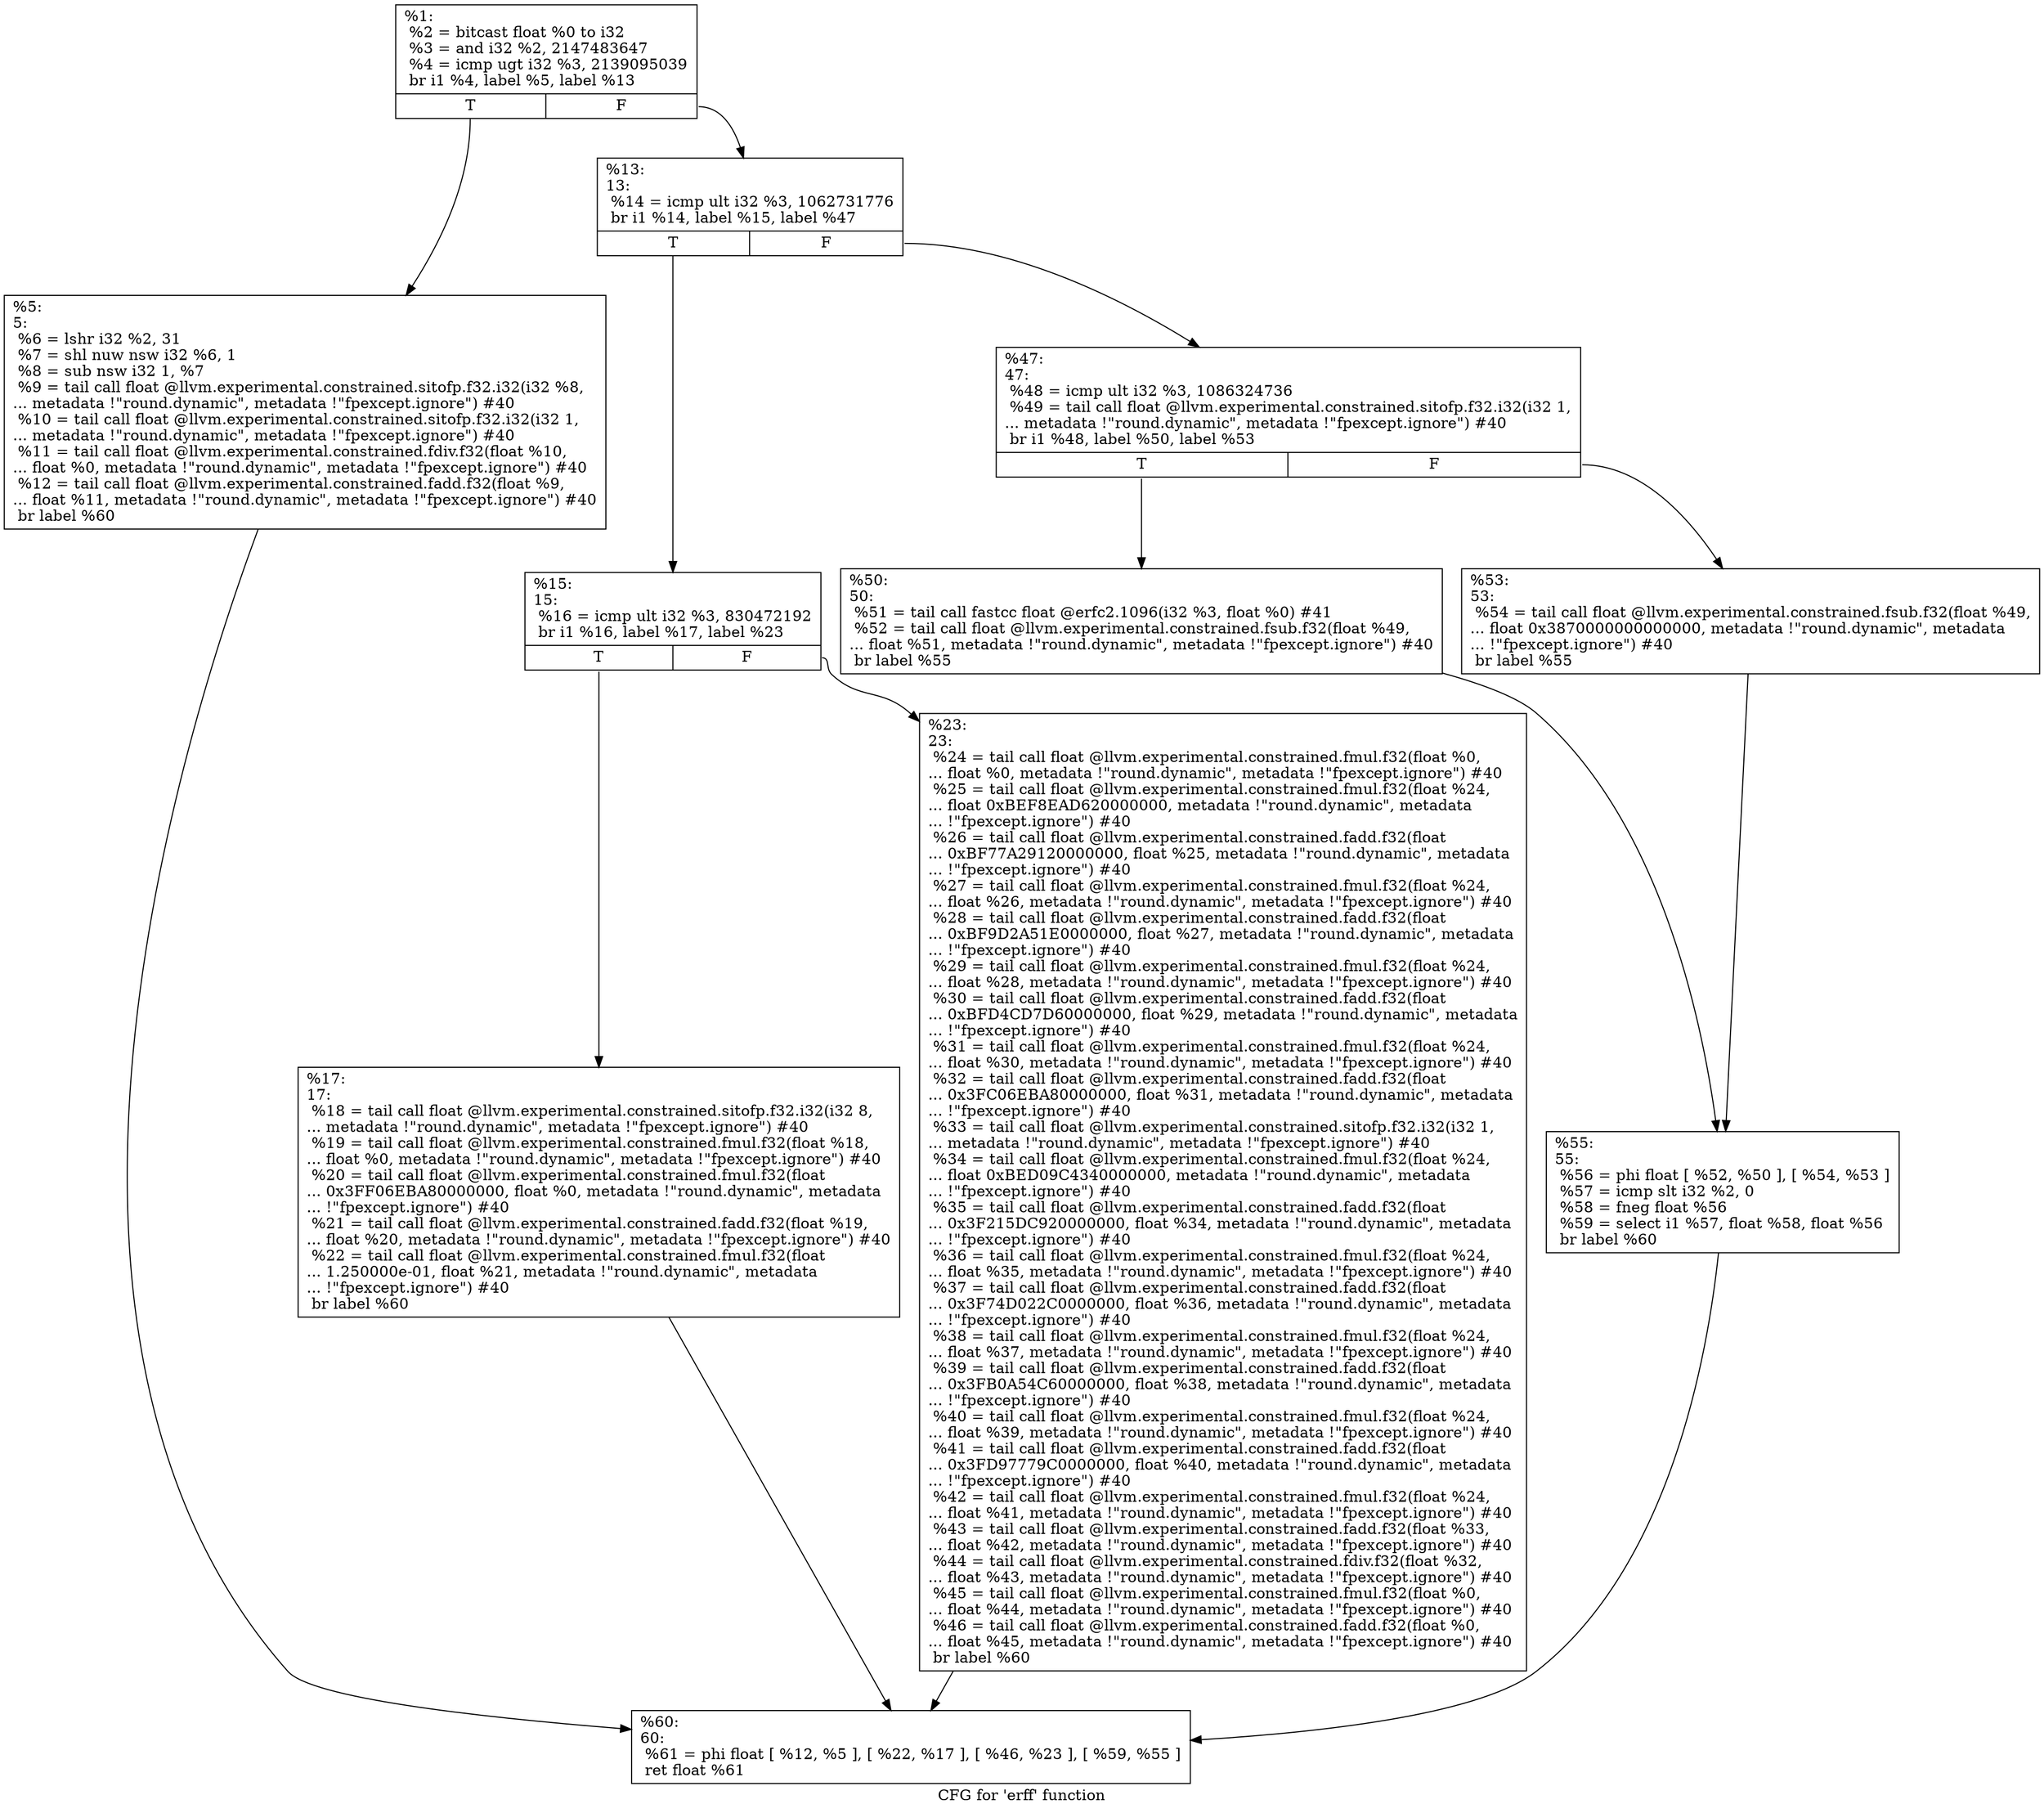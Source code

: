 digraph "CFG for 'erff' function" {
	label="CFG for 'erff' function";

	Node0x1f9a670 [shape=record,label="{%1:\l  %2 = bitcast float %0 to i32\l  %3 = and i32 %2, 2147483647\l  %4 = icmp ugt i32 %3, 2139095039\l  br i1 %4, label %5, label %13\l|{<s0>T|<s1>F}}"];
	Node0x1f9a670:s0 -> Node0x1f9a850;
	Node0x1f9a670:s1 -> Node0x1f9a8a0;
	Node0x1f9a850 [shape=record,label="{%5:\l5:                                                \l  %6 = lshr i32 %2, 31\l  %7 = shl nuw nsw i32 %6, 1\l  %8 = sub nsw i32 1, %7\l  %9 = tail call float @llvm.experimental.constrained.sitofp.f32.i32(i32 %8,\l... metadata !\"round.dynamic\", metadata !\"fpexcept.ignore\") #40\l  %10 = tail call float @llvm.experimental.constrained.sitofp.f32.i32(i32 1,\l... metadata !\"round.dynamic\", metadata !\"fpexcept.ignore\") #40\l  %11 = tail call float @llvm.experimental.constrained.fdiv.f32(float %10,\l... float %0, metadata !\"round.dynamic\", metadata !\"fpexcept.ignore\") #40\l  %12 = tail call float @llvm.experimental.constrained.fadd.f32(float %9,\l... float %11, metadata !\"round.dynamic\", metadata !\"fpexcept.ignore\") #40\l  br label %60\l}"];
	Node0x1f9a850 -> Node0x1f9ab20;
	Node0x1f9a8a0 [shape=record,label="{%13:\l13:                                               \l  %14 = icmp ult i32 %3, 1062731776\l  br i1 %14, label %15, label %47\l|{<s0>T|<s1>F}}"];
	Node0x1f9a8a0:s0 -> Node0x1f9a8f0;
	Node0x1f9a8a0:s1 -> Node0x1f9a9e0;
	Node0x1f9a8f0 [shape=record,label="{%15:\l15:                                               \l  %16 = icmp ult i32 %3, 830472192\l  br i1 %16, label %17, label %23\l|{<s0>T|<s1>F}}"];
	Node0x1f9a8f0:s0 -> Node0x1f9a940;
	Node0x1f9a8f0:s1 -> Node0x1f9a990;
	Node0x1f9a940 [shape=record,label="{%17:\l17:                                               \l  %18 = tail call float @llvm.experimental.constrained.sitofp.f32.i32(i32 8,\l... metadata !\"round.dynamic\", metadata !\"fpexcept.ignore\") #40\l  %19 = tail call float @llvm.experimental.constrained.fmul.f32(float %18,\l... float %0, metadata !\"round.dynamic\", metadata !\"fpexcept.ignore\") #40\l  %20 = tail call float @llvm.experimental.constrained.fmul.f32(float\l... 0x3FF06EBA80000000, float %0, metadata !\"round.dynamic\", metadata\l... !\"fpexcept.ignore\") #40\l  %21 = tail call float @llvm.experimental.constrained.fadd.f32(float %19,\l... float %20, metadata !\"round.dynamic\", metadata !\"fpexcept.ignore\") #40\l  %22 = tail call float @llvm.experimental.constrained.fmul.f32(float\l... 1.250000e-01, float %21, metadata !\"round.dynamic\", metadata\l... !\"fpexcept.ignore\") #40\l  br label %60\l}"];
	Node0x1f9a940 -> Node0x1f9ab20;
	Node0x1f9a990 [shape=record,label="{%23:\l23:                                               \l  %24 = tail call float @llvm.experimental.constrained.fmul.f32(float %0,\l... float %0, metadata !\"round.dynamic\", metadata !\"fpexcept.ignore\") #40\l  %25 = tail call float @llvm.experimental.constrained.fmul.f32(float %24,\l... float 0xBEF8EAD620000000, metadata !\"round.dynamic\", metadata\l... !\"fpexcept.ignore\") #40\l  %26 = tail call float @llvm.experimental.constrained.fadd.f32(float\l... 0xBF77A29120000000, float %25, metadata !\"round.dynamic\", metadata\l... !\"fpexcept.ignore\") #40\l  %27 = tail call float @llvm.experimental.constrained.fmul.f32(float %24,\l... float %26, metadata !\"round.dynamic\", metadata !\"fpexcept.ignore\") #40\l  %28 = tail call float @llvm.experimental.constrained.fadd.f32(float\l... 0xBF9D2A51E0000000, float %27, metadata !\"round.dynamic\", metadata\l... !\"fpexcept.ignore\") #40\l  %29 = tail call float @llvm.experimental.constrained.fmul.f32(float %24,\l... float %28, metadata !\"round.dynamic\", metadata !\"fpexcept.ignore\") #40\l  %30 = tail call float @llvm.experimental.constrained.fadd.f32(float\l... 0xBFD4CD7D60000000, float %29, metadata !\"round.dynamic\", metadata\l... !\"fpexcept.ignore\") #40\l  %31 = tail call float @llvm.experimental.constrained.fmul.f32(float %24,\l... float %30, metadata !\"round.dynamic\", metadata !\"fpexcept.ignore\") #40\l  %32 = tail call float @llvm.experimental.constrained.fadd.f32(float\l... 0x3FC06EBA80000000, float %31, metadata !\"round.dynamic\", metadata\l... !\"fpexcept.ignore\") #40\l  %33 = tail call float @llvm.experimental.constrained.sitofp.f32.i32(i32 1,\l... metadata !\"round.dynamic\", metadata !\"fpexcept.ignore\") #40\l  %34 = tail call float @llvm.experimental.constrained.fmul.f32(float %24,\l... float 0xBED09C4340000000, metadata !\"round.dynamic\", metadata\l... !\"fpexcept.ignore\") #40\l  %35 = tail call float @llvm.experimental.constrained.fadd.f32(float\l... 0x3F215DC920000000, float %34, metadata !\"round.dynamic\", metadata\l... !\"fpexcept.ignore\") #40\l  %36 = tail call float @llvm.experimental.constrained.fmul.f32(float %24,\l... float %35, metadata !\"round.dynamic\", metadata !\"fpexcept.ignore\") #40\l  %37 = tail call float @llvm.experimental.constrained.fadd.f32(float\l... 0x3F74D022C0000000, float %36, metadata !\"round.dynamic\", metadata\l... !\"fpexcept.ignore\") #40\l  %38 = tail call float @llvm.experimental.constrained.fmul.f32(float %24,\l... float %37, metadata !\"round.dynamic\", metadata !\"fpexcept.ignore\") #40\l  %39 = tail call float @llvm.experimental.constrained.fadd.f32(float\l... 0x3FB0A54C60000000, float %38, metadata !\"round.dynamic\", metadata\l... !\"fpexcept.ignore\") #40\l  %40 = tail call float @llvm.experimental.constrained.fmul.f32(float %24,\l... float %39, metadata !\"round.dynamic\", metadata !\"fpexcept.ignore\") #40\l  %41 = tail call float @llvm.experimental.constrained.fadd.f32(float\l... 0x3FD97779C0000000, float %40, metadata !\"round.dynamic\", metadata\l... !\"fpexcept.ignore\") #40\l  %42 = tail call float @llvm.experimental.constrained.fmul.f32(float %24,\l... float %41, metadata !\"round.dynamic\", metadata !\"fpexcept.ignore\") #40\l  %43 = tail call float @llvm.experimental.constrained.fadd.f32(float %33,\l... float %42, metadata !\"round.dynamic\", metadata !\"fpexcept.ignore\") #40\l  %44 = tail call float @llvm.experimental.constrained.fdiv.f32(float %32,\l... float %43, metadata !\"round.dynamic\", metadata !\"fpexcept.ignore\") #40\l  %45 = tail call float @llvm.experimental.constrained.fmul.f32(float %0,\l... float %44, metadata !\"round.dynamic\", metadata !\"fpexcept.ignore\") #40\l  %46 = tail call float @llvm.experimental.constrained.fadd.f32(float %0,\l... float %45, metadata !\"round.dynamic\", metadata !\"fpexcept.ignore\") #40\l  br label %60\l}"];
	Node0x1f9a990 -> Node0x1f9ab20;
	Node0x1f9a9e0 [shape=record,label="{%47:\l47:                                               \l  %48 = icmp ult i32 %3, 1086324736\l  %49 = tail call float @llvm.experimental.constrained.sitofp.f32.i32(i32 1,\l... metadata !\"round.dynamic\", metadata !\"fpexcept.ignore\") #40\l  br i1 %48, label %50, label %53\l|{<s0>T|<s1>F}}"];
	Node0x1f9a9e0:s0 -> Node0x1f9aa30;
	Node0x1f9a9e0:s1 -> Node0x1f9aa80;
	Node0x1f9aa30 [shape=record,label="{%50:\l50:                                               \l  %51 = tail call fastcc float @erfc2.1096(i32 %3, float %0) #41\l  %52 = tail call float @llvm.experimental.constrained.fsub.f32(float %49,\l... float %51, metadata !\"round.dynamic\", metadata !\"fpexcept.ignore\") #40\l  br label %55\l}"];
	Node0x1f9aa30 -> Node0x1f9aad0;
	Node0x1f9aa80 [shape=record,label="{%53:\l53:                                               \l  %54 = tail call float @llvm.experimental.constrained.fsub.f32(float %49,\l... float 0x3870000000000000, metadata !\"round.dynamic\", metadata\l... !\"fpexcept.ignore\") #40\l  br label %55\l}"];
	Node0x1f9aa80 -> Node0x1f9aad0;
	Node0x1f9aad0 [shape=record,label="{%55:\l55:                                               \l  %56 = phi float [ %52, %50 ], [ %54, %53 ]\l  %57 = icmp slt i32 %2, 0\l  %58 = fneg float %56\l  %59 = select i1 %57, float %58, float %56\l  br label %60\l}"];
	Node0x1f9aad0 -> Node0x1f9ab20;
	Node0x1f9ab20 [shape=record,label="{%60:\l60:                                               \l  %61 = phi float [ %12, %5 ], [ %22, %17 ], [ %46, %23 ], [ %59, %55 ]\l  ret float %61\l}"];
}
